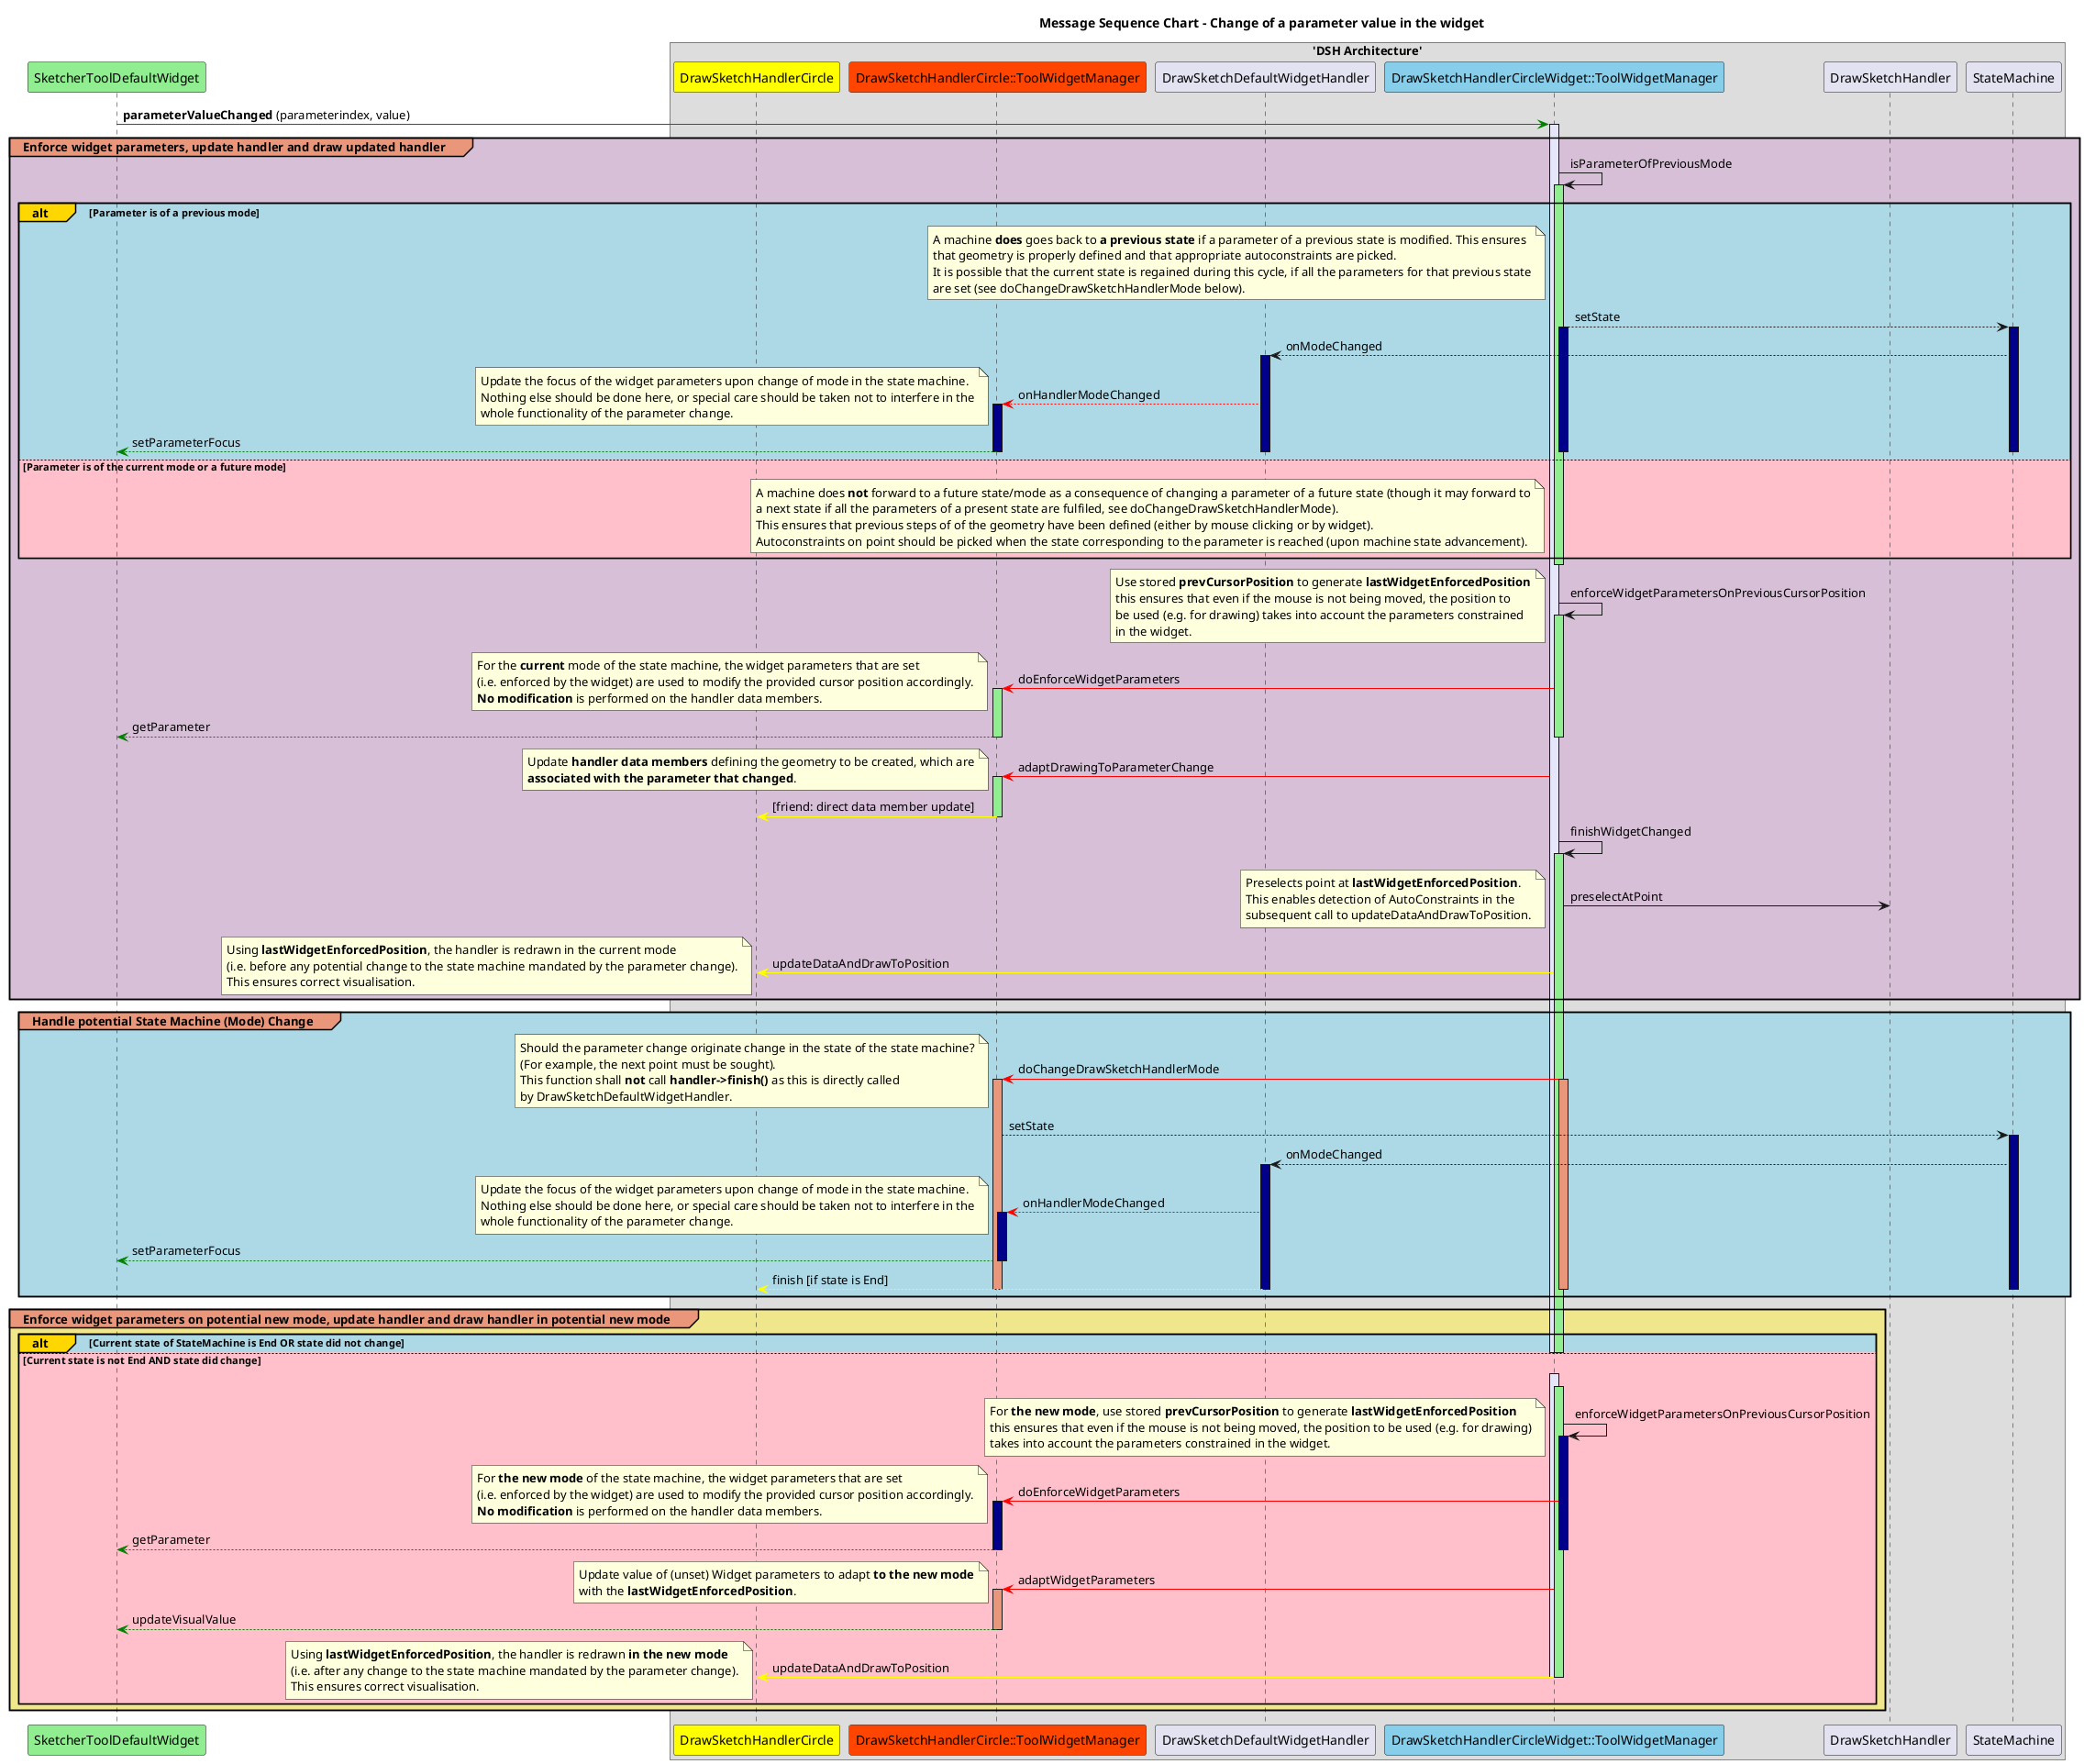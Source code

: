 @startuml

title Message Sequence Chart - Change of a parameter value in the widget

skinparam BoxPadding 500

participant SketcherToolDefaultWidget #lightgreen
box 'DSH Architecture'
participant DrawSketchHandlerCircle #yellow
participant "DrawSketchHandlerCircle::ToolWidgetManager" as DrawSketchHandlerCircleWidget #orangered
participant DrawSketchDefaultWidgetHandler
participant "DrawSketchHandlerCircleWidget::ToolWidgetManager" as DrawSketchDefaultWidgetHandlerWidget #skyblue
participant DrawSketchHandler
participant StateMachine
end box

SketcherToolDefaultWidget -[#green]> DrawSketchDefaultWidgetHandlerWidget : **parameterValueChanged** (parameterindex, value)
activate DrawSketchDefaultWidgetHandlerWidget #lavender

group#DarkSalmon #thistle Enforce widget parameters, update handler and draw updated handler

DrawSketchDefaultWidgetHandlerWidget -> DrawSketchDefaultWidgetHandlerWidget : isParameterOfPreviousMode
activate DrawSketchDefaultWidgetHandlerWidget #lightgreen

alt#Gold #LightBlue Parameter is of a previous mode
    DrawSketchDefaultWidgetHandlerWidget -[hidden]> DrawSketchDefaultWidgetHandlerWidget
    note left
      A machine **does** goes back to **a previous state** if a parameter of a previous state is modified. This ensures
      that geometry is properly defined and that appropriate autoconstraints are picked.
      It is possible that the current state is regained during this cycle, if all the parameters for that previous state
      are set (see doChangeDrawSketchHandlerMode below).
    end note
    DrawSketchDefaultWidgetHandlerWidget --> StateMachine : setState
    activate DrawSketchDefaultWidgetHandlerWidget #darkblue
    activate StateMachine #DarkBlue
    StateMachine --> DrawSketchDefaultWidgetHandler : onModeChanged
    activate DrawSketchDefaultWidgetHandler #DarkBlue
    DrawSketchDefaultWidgetHandler --[#red]> DrawSketchHandlerCircleWidget : onHandlerModeChanged
    note left
      Update the focus of the widget parameters upon change of mode in the state machine.
      Nothing else should be done here, or special care should be taken not to interfere in the
      whole functionality of the parameter change.
    end note
    activate DrawSketchHandlerCircleWidget #DarkBlue
    DrawSketchHandlerCircleWidget --[#green]> SketcherToolDefaultWidget : setParameterFocus

    deactivate StateMachine
    deactivate DrawSketchHandlerCircleWidget
    deactivate DrawSketchDefaultWidgetHandler
    deactivate DrawSketchDefaultWidgetHandlerWidget
else #Pink Parameter is of the current mode or a future mode
    DrawSketchDefaultWidgetHandlerWidget -[hidden]> DrawSketchDefaultWidgetHandlerWidget
    note left
      A machine does **not** forward to a future state/mode as a consequence of changing a parameter of a future state (though it may forward to
      a next state if all the parameters of a present state are fulfiled, see doChangeDrawSketchHandlerMode).
      This ensures that previous steps of of the geometry have been defined (either by mouse clicking or by widget).
      Autoconstraints on point should be picked when the state corresponding to the parameter is reached (upon machine state advancement).
    end note
end
deactivate DrawSketchDefaultWidgetHandlerWidget

DrawSketchDefaultWidgetHandlerWidget -> DrawSketchDefaultWidgetHandlerWidget : enforceWidgetParametersOnPreviousCursorPosition
activate DrawSketchDefaultWidgetHandlerWidget #lightgreen
note left
   Use stored **prevCursorPosition** to generate **lastWidgetEnforcedPosition**
   this ensures that even if the mouse is not being moved, the position to
   be used (e.g. for drawing) takes into account the parameters constrained
   in the widget.
end note

DrawSketchDefaultWidgetHandlerWidget -[#red]> DrawSketchHandlerCircleWidget : doEnforceWidgetParameters
activate DrawSketchHandlerCircleWidget #lightgreen
note left
   For the **current** mode of the state machine, the widget parameters that are set
   (i.e. enforced by the widget) are used to modify the provided cursor position accordingly.
   **No modification** is performed on the handler data members.
end note
DrawSketchHandlerCircleWidget --[#green]> SketcherToolDefaultWidget : getParameter
deactivate DrawSketchHandlerCircleWidget
deactivate DrawSketchDefaultWidgetHandlerWidget


DrawSketchDefaultWidgetHandlerWidget -[#red]> DrawSketchHandlerCircleWidget : adaptDrawingToParameterChange
note left
Update **handler data members** defining the geometry to be created, which are
**associated with the parameter that changed**.
end note

activate DrawSketchHandlerCircleWidget #lightgreen
DrawSketchHandlerCircleWidget -[#yellow]> DrawSketchHandlerCircle : [friend: direct data member update]
deactivate DrawSketchHandlerCircleWidget

DrawSketchDefaultWidgetHandlerWidget -> DrawSketchDefaultWidgetHandlerWidget : finishWidgetChanged
activate DrawSketchDefaultWidgetHandlerWidget #lightgreen

DrawSketchDefaultWidgetHandlerWidget -> DrawSketchHandler : preselectAtPoint
note left
Preselects point at **lastWidgetEnforcedPosition**.
This enables detection of AutoConstraints in the
subsequent call to updateDataAndDrawToPosition.
end note

DrawSketchDefaultWidgetHandlerWidget -[#yellow]> DrawSketchHandlerCircle : updateDataAndDrawToPosition
note left
Using **lastWidgetEnforcedPosition**, the handler is redrawn in the current mode
(i.e. before any potential change to the state machine mandated by the parameter change).
This ensures correct visualisation.
end note

end

group#DarkSalmon #LightBlue Handle potential State Machine (Mode) Change
DrawSketchDefaultWidgetHandlerWidget -[#red]> DrawSketchHandlerCircleWidget : doChangeDrawSketchHandlerMode
note left
Should the parameter change originate change in the state of the state machine?
(For example, the next point must be sought).
This function shall **not** call **handler->finish()** as this is directly called
by DrawSketchDefaultWidgetHandler.
end note
activate DrawSketchDefaultWidgetHandlerWidget #DarkSalmon
activate DrawSketchHandlerCircleWidget #DarkSalmon
DrawSketchHandlerCircleWidget --> StateMachine : setState
activate StateMachine #DarkBlue
StateMachine --> DrawSketchDefaultWidgetHandler : onModeChanged
activate DrawSketchDefaultWidgetHandler #DarkBlue
DrawSketchDefaultWidgetHandler --[#red]> DrawSketchHandlerCircleWidget : onHandlerModeChanged
note left
Update the focus of the widget parameters upon change of mode in the state machine.
Nothing else should be done here, or special care should be taken not to interfere in the
whole functionality of the parameter change.
end note
activate DrawSketchHandlerCircleWidget #DarkBlue
DrawSketchHandlerCircleWidget --[#green]> SketcherToolDefaultWidget : setParameterFocus

deactivate DrawSketchHandlerCircleWidget
DrawSketchDefaultWidgetHandler --[#yellow]> DrawSketchHandlerCircle : finish [if state is End]
deactivate DrawSketchDefaultWidgetHandlerWidget
deactivate DrawSketchDefaultWidgetHandler
deactivate StateMachine
deactivate DrawSketchHandlerCircleWidget
end

group#DarkSalmon #khaki Enforce widget parameters on potential new mode, update handler and draw handler in potential new mode

alt#Gold #LightBlue Current state of StateMachine is End OR state did not change
    deactivate DrawSketchDefaultWidgetHandlerWidget
    deactivate DrawSketchDefaultWidgetHandlerWidget

else #Pink Current state is not End AND state did change
    DrawSketchDefaultWidgetHandlerWidget -[hidden]> DrawSketchHandlerCircle
    activate DrawSketchDefaultWidgetHandlerWidget #lavender
    DrawSketchDefaultWidgetHandlerWidget -[hidden]> DrawSketchHandlerCircle
    activate DrawSketchDefaultWidgetHandlerWidget #lightgreen

    DrawSketchDefaultWidgetHandlerWidget -> DrawSketchDefaultWidgetHandlerWidget : enforceWidgetParametersOnPreviousCursorPosition
    activate DrawSketchDefaultWidgetHandlerWidget #darkblue
    note left
       For **the new mode**, use stored **prevCursorPosition** to generate **lastWidgetEnforcedPosition**
       this ensures that even if the mouse is not being moved, the position to be used (e.g. for drawing)
       takes into account the parameters constrained in the widget.
    end note

    DrawSketchDefaultWidgetHandlerWidget -[#red]> DrawSketchHandlerCircleWidget : doEnforceWidgetParameters
    activate DrawSketchHandlerCircleWidget #darkblue
    note left
       For **the new mode** of the state machine, the widget parameters that are set
       (i.e. enforced by the widget) are used to modify the provided cursor position accordingly.
       **No modification** is performed on the handler data members.
    end note
    DrawSketchHandlerCircleWidget --[#green]> SketcherToolDefaultWidget : getParameter
    deactivate DrawSketchHandlerCircleWidget
    deactivate DrawSketchDefaultWidgetHandlerWidget

    DrawSketchDefaultWidgetHandlerWidget -[#red]> DrawSketchHandlerCircleWidget : adaptWidgetParameters
    note left
       Update value of (unset) Widget parameters to adapt **to the new mode**
       with the **lastWidgetEnforcedPosition**.
    end note

    activate DrawSketchHandlerCircleWidget #DarkSalmon

    DrawSketchHandlerCircleWidget --[#green]> SketcherToolDefaultWidget : updateVisualValue
    deactivate DrawSketchHandlerCircleWidget

    DrawSketchDefaultWidgetHandlerWidget -[#yellow]> DrawSketchHandlerCircle : updateDataAndDrawToPosition
    note left
    Using **lastWidgetEnforcedPosition**, the handler is redrawn **in the new mode**
    (i.e. after any change to the state machine mandated by the parameter change).
    This ensures correct visualisation.
    end note

    deactivate DrawSketchDefaultWidgetHandlerWidget
    deactivate DrawSketchDefaultWidgetHandlerWidget
    end
end

@enduml
